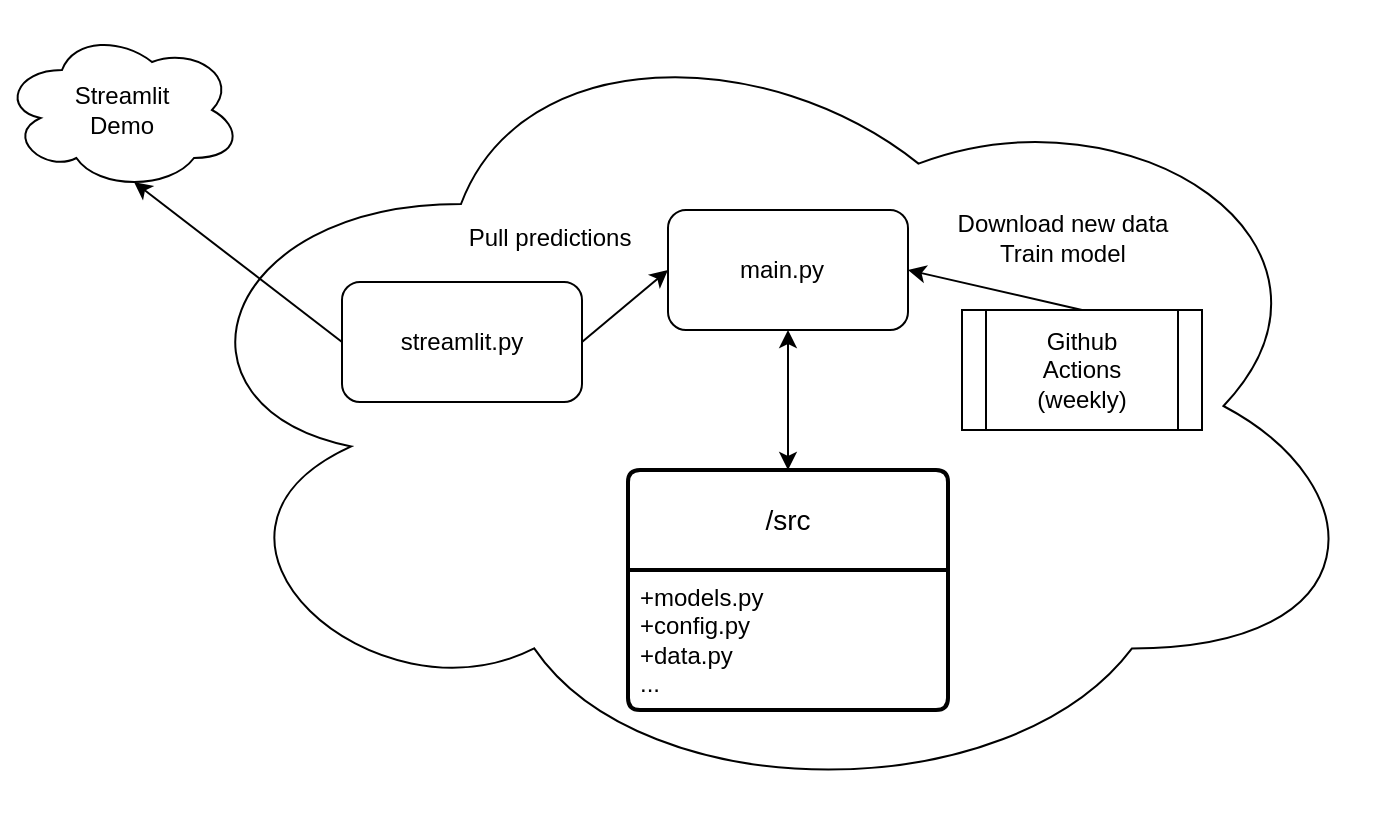 <mxfile version="24.6.4" type="github">
  <diagram name="Page-1" id="0gIFkxR0GM96zrc2KV0M">
    <mxGraphModel dx="1050" dy="588" grid="1" gridSize="10" guides="1" tooltips="1" connect="1" arrows="1" fold="1" page="1" pageScale="1" pageWidth="827" pageHeight="1169" math="0" shadow="0">
      <root>
        <mxCell id="0" />
        <mxCell id="1" parent="0" />
        <mxCell id="PWqnMa3eey9PJOisw4ww-23" value="" style="ellipse;shape=cloud;whiteSpace=wrap;html=1;" vertex="1" parent="1">
          <mxGeometry x="107" y="176" width="610" height="404" as="geometry" />
        </mxCell>
        <mxCell id="PWqnMa3eey9PJOisw4ww-13" value="" style="rounded=1;whiteSpace=wrap;html=1;" vertex="1" parent="1">
          <mxGeometry x="363" y="280" width="120" height="60" as="geometry" />
        </mxCell>
        <mxCell id="PWqnMa3eey9PJOisw4ww-14" value="&lt;div&gt;main.py&lt;/div&gt;" style="text;html=1;align=center;verticalAlign=middle;whiteSpace=wrap;rounded=0;" vertex="1" parent="1">
          <mxGeometry x="390" y="295" width="60" height="30" as="geometry" />
        </mxCell>
        <mxCell id="PWqnMa3eey9PJOisw4ww-15" value="" style="ellipse;shape=cloud;whiteSpace=wrap;html=1;" vertex="1" parent="1">
          <mxGeometry x="30" y="190" width="120" height="80" as="geometry" />
        </mxCell>
        <mxCell id="PWqnMa3eey9PJOisw4ww-16" value="&lt;div&gt;Streamlit&lt;/div&gt;&lt;div&gt;Demo&lt;br&gt;&lt;/div&gt;" style="text;html=1;align=center;verticalAlign=middle;whiteSpace=wrap;rounded=0;" vertex="1" parent="1">
          <mxGeometry x="60" y="215" width="60" height="30" as="geometry" />
        </mxCell>
        <mxCell id="PWqnMa3eey9PJOisw4ww-18" value="Pull predictions" style="text;html=1;align=center;verticalAlign=middle;whiteSpace=wrap;rounded=0;" vertex="1" parent="1">
          <mxGeometry x="254" y="279" width="100" height="30" as="geometry" />
        </mxCell>
        <mxCell id="PWqnMa3eey9PJOisw4ww-20" value="/src" style="swimlane;childLayout=stackLayout;horizontal=1;startSize=50;horizontalStack=0;rounded=1;fontSize=14;fontStyle=0;strokeWidth=2;resizeParent=0;resizeLast=1;shadow=0;dashed=0;align=center;arcSize=4;whiteSpace=wrap;html=1;" vertex="1" parent="1">
          <mxGeometry x="343" y="410" width="160" height="120" as="geometry" />
        </mxCell>
        <mxCell id="PWqnMa3eey9PJOisw4ww-21" value="&lt;div&gt;+models.py&lt;/div&gt;&lt;div&gt;+config.py&lt;/div&gt;&lt;div&gt;+data.py&lt;/div&gt;&lt;div&gt;...&lt;br&gt;&lt;/div&gt;" style="align=left;strokeColor=none;fillColor=none;spacingLeft=4;fontSize=12;verticalAlign=top;resizable=0;rotatable=0;part=1;html=1;" vertex="1" parent="PWqnMa3eey9PJOisw4ww-20">
          <mxGeometry y="50" width="160" height="70" as="geometry" />
        </mxCell>
        <mxCell id="PWqnMa3eey9PJOisw4ww-22" value="" style="endArrow=classic;startArrow=classic;html=1;rounded=0;exitX=0.5;exitY=0;exitDx=0;exitDy=0;entryX=0.5;entryY=1;entryDx=0;entryDy=0;" edge="1" parent="1" source="PWqnMa3eey9PJOisw4ww-20" target="PWqnMa3eey9PJOisw4ww-13">
          <mxGeometry width="50" height="50" relative="1" as="geometry">
            <mxPoint x="390" y="340" as="sourcePoint" />
            <mxPoint x="440" y="290" as="targetPoint" />
          </mxGeometry>
        </mxCell>
        <mxCell id="PWqnMa3eey9PJOisw4ww-24" value="" style="shape=process;whiteSpace=wrap;html=1;backgroundOutline=1;" vertex="1" parent="1">
          <mxGeometry x="510" y="330" width="120" height="60" as="geometry" />
        </mxCell>
        <mxCell id="PWqnMa3eey9PJOisw4ww-25" value="&lt;div&gt;Github Actions&lt;/div&gt;&lt;div&gt;(weekly)&lt;/div&gt;" style="text;html=1;align=center;verticalAlign=middle;whiteSpace=wrap;rounded=0;" vertex="1" parent="1">
          <mxGeometry x="540" y="345" width="60" height="30" as="geometry" />
        </mxCell>
        <mxCell id="PWqnMa3eey9PJOisw4ww-26" value="" style="endArrow=classic;html=1;rounded=0;exitX=0.5;exitY=0;exitDx=0;exitDy=0;entryX=1;entryY=0.5;entryDx=0;entryDy=0;" edge="1" parent="1" source="PWqnMa3eey9PJOisw4ww-24" target="PWqnMa3eey9PJOisw4ww-13">
          <mxGeometry width="50" height="50" relative="1" as="geometry">
            <mxPoint x="390" y="340" as="sourcePoint" />
            <mxPoint x="480" y="330" as="targetPoint" />
            <Array as="points" />
          </mxGeometry>
        </mxCell>
        <mxCell id="PWqnMa3eey9PJOisw4ww-27" value="&lt;div&gt;Download new data&lt;br&gt;&lt;/div&gt;&lt;div&gt;Train model&lt;/div&gt;" style="text;html=1;align=center;verticalAlign=middle;whiteSpace=wrap;rounded=0;" vertex="1" parent="1">
          <mxGeometry x="501" y="272" width="119" height="44" as="geometry" />
        </mxCell>
        <mxCell id="PWqnMa3eey9PJOisw4ww-28" value="streamlit.py" style="rounded=1;whiteSpace=wrap;html=1;" vertex="1" parent="1">
          <mxGeometry x="200" y="316" width="120" height="60" as="geometry" />
        </mxCell>
        <mxCell id="PWqnMa3eey9PJOisw4ww-29" value="" style="endArrow=classic;html=1;rounded=0;exitX=1;exitY=0.5;exitDx=0;exitDy=0;entryX=0;entryY=0.5;entryDx=0;entryDy=0;" edge="1" parent="1" source="PWqnMa3eey9PJOisw4ww-28" target="PWqnMa3eey9PJOisw4ww-13">
          <mxGeometry width="50" height="50" relative="1" as="geometry">
            <mxPoint x="390" y="370" as="sourcePoint" />
            <mxPoint x="440" y="320" as="targetPoint" />
          </mxGeometry>
        </mxCell>
        <mxCell id="PWqnMa3eey9PJOisw4ww-30" value="" style="endArrow=classic;html=1;rounded=0;entryX=0.55;entryY=0.95;entryDx=0;entryDy=0;entryPerimeter=0;exitX=0;exitY=0.5;exitDx=0;exitDy=0;" edge="1" parent="1" source="PWqnMa3eey9PJOisw4ww-28" target="PWqnMa3eey9PJOisw4ww-15">
          <mxGeometry width="50" height="50" relative="1" as="geometry">
            <mxPoint x="390" y="370" as="sourcePoint" />
            <mxPoint x="440" y="320" as="targetPoint" />
          </mxGeometry>
        </mxCell>
      </root>
    </mxGraphModel>
  </diagram>
</mxfile>
